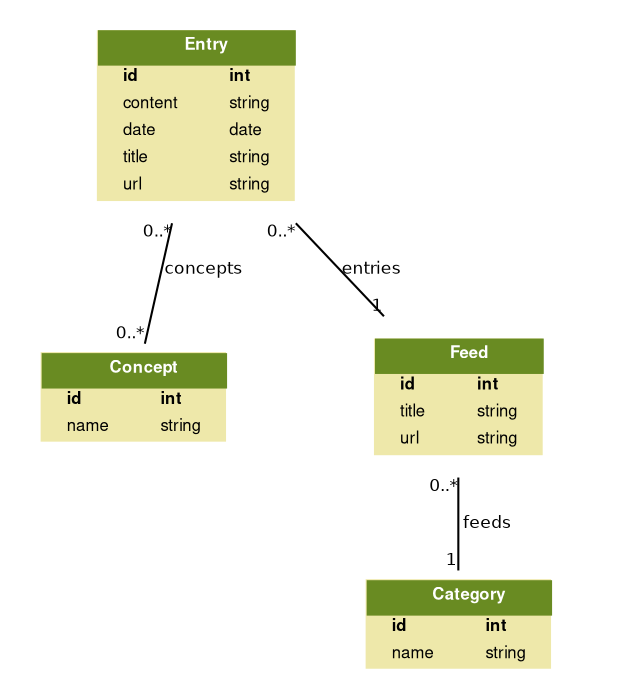 digraph model_graph {
	graph [bb="7.1054e-15,3.5527e-15,293.5,321",
		fontname=Helvetica,
		fontsize=8,
		splines=true
	];
	node [fontname=Helvetica,
		fontsize=8,
		label="\N",
		shape=plaintext
	];
	edge [fontname=Helvetica,
		fontsize=8
	];
	rss_models_Category	 [height=0.70833,
		label=<
    <TABLE BGCOLOR="palegoldenrod" BORDER="0" CELLBORDER="0" CELLSPACING="0">
    <TR><TD COLSPAN="2" CELLPADDING="4" ALIGN="CENTER" BGCOLOR="olivedrab4">
    <FONT FACE="Helvetica Bold" COLOR="white">
    Category
    </FONT></TD></TR>
  
    <TR><TD ALIGN="LEFT" BORDER="0">
    <FONT FACE="Helvetica Bold">id</FONT>
    </TD><TD ALIGN="LEFT">
    <FONT FACE="Helvetica Bold">int</FONT>
    </TD></TR>
  
    <TR><TD ALIGN="LEFT" BORDER="0">
    <FONT FACE="Helvetica ">name</FONT>
    </TD><TD ALIGN="LEFT">
    <FONT FACE="Helvetica ">string</FONT>
    </TD></TR>
  
    </TABLE>
    >,
		pos="216,25.5",
		width=1.6667];
	rss_models_Concept	 [height=0.70833,
		label=<
    <TABLE BGCOLOR="palegoldenrod" BORDER="0" CELLBORDER="0" CELLSPACING="0">
    <TR><TD COLSPAN="2" CELLPADDING="4" ALIGN="CENTER" BGCOLOR="olivedrab4">
    <FONT FACE="Helvetica Bold" COLOR="white">
    Concept
    </FONT></TD></TR>
  
    <TR><TD ALIGN="LEFT" BORDER="0">
    <FONT FACE="Helvetica Bold">id</FONT>
    </TD><TD ALIGN="LEFT">
    <FONT FACE="Helvetica Bold">int</FONT>
    </TD></TR>
  
    <TR><TD ALIGN="LEFT" BORDER="0">
    <FONT FACE="Helvetica ">name</FONT>
    </TD><TD ALIGN="LEFT">
    <FONT FACE="Helvetica ">string</FONT>
    </TD></TR>
  
    </TABLE>
    >,
		pos="60,134.5",
		width=1.6667];
	rss_models_Feed	 [height=1.0694,
		label=<
    <TABLE BGCOLOR="palegoldenrod" BORDER="0" CELLBORDER="0" CELLSPACING="0">
    <TR><TD COLSPAN="2" CELLPADDING="4" ALIGN="CENTER" BGCOLOR="olivedrab4">
    <FONT FACE="Helvetica Bold" COLOR="white">
    Feed
    </FONT></TD></TR>
  
    <TR><TD ALIGN="LEFT" BORDER="0">
    <FONT FACE="Helvetica Bold">id</FONT>
    </TD><TD ALIGN="LEFT">
    <FONT FACE="Helvetica Bold">int</FONT>
    </TD></TR>
  
    <TR><TD ALIGN="LEFT" BORDER="0">
    <FONT FACE="Helvetica ">title</FONT>
    </TD><TD ALIGN="LEFT">
    <FONT FACE="Helvetica ">string</FONT>
    </TD></TR>
  
    <TR><TD ALIGN="LEFT" BORDER="0">
    <FONT FACE="Helvetica ">url</FONT>
    </TD><TD ALIGN="LEFT">
    <FONT FACE="Helvetica ">string</FONT>
    </TD></TR>
  
    </TABLE>
    >,
		pos="216,134.5",
		width=2.1528];
	rss_models_Feed -> rss_models_Category	 [arrowhead=none,
		arrowtail=none,
        headlabel="1",
        taillabel="0..*",
		dir=both,
		label=" feeds",
		lp="245,73.5",
		pos="s,216,95.776 216,87.655 216,75.128 216,62.028 216,51.181"];
	rss_models_Entry	 [height=1.4306,
		label=<
    <TABLE BGCOLOR="palegoldenrod" BORDER="0" CELLBORDER="0" CELLSPACING="0">
    <TR><TD COLSPAN="2" CELLPADDING="4" ALIGN="CENTER" BGCOLOR="olivedrab4">
    <FONT FACE="Helvetica Bold" COLOR="white">
    Entry
    </FONT></TD></TR>
  
    <TR><TD ALIGN="LEFT" BORDER="0">
    <FONT FACE="Helvetica Bold">id</FONT>
    </TD><TD ALIGN="LEFT">
    <FONT FACE="Helvetica Bold">int</FONT>
    </TD></TR>
  
    <TR><TD ALIGN="LEFT" BORDER="0">
    <FONT FACE="Helvetica ">content</FONT>
    </TD><TD ALIGN="LEFT">
    <FONT FACE="Helvetica ">string</FONT>
    </TD></TR>
  
    <TR><TD ALIGN="LEFT" BORDER="0">
    <FONT FACE="Helvetica ">date</FONT>
    </TD><TD ALIGN="LEFT">
    <FONT FACE="Helvetica ">date</FONT>
    </TD></TR>
  
    <TR><TD ALIGN="LEFT" BORDER="0">
    <FONT FACE="Helvetica ">title</FONT>
    </TD><TD ALIGN="LEFT">
    <FONT FACE="Helvetica ">string</FONT>
    </TD></TR>
  
    <TR><TD ALIGN="LEFT" BORDER="0">
    <FONT FACE="Helvetica ">url</FONT>
    </TD><TD ALIGN="LEFT">
    <FONT FACE="Helvetica ">string</FONT>
    </TD></TR>
  
    </TABLE>
    >,
		pos="120,269.5",
		width=2.0833];
	rss_models_Entry -> rss_models_Concept	 [arrowhead=none,
		arrowtail=none,
        headlabel="0..*",
        taillabel="0..*",
		dir=both,
		label="concepts",
		lp="121,195.5",
		pos="s,97.145,217.84 e,71.058,160.01 93.757,210.33 87.091,195.55 80.175,180.22 74.351,167.31"];
	rss_models_Entry -> rss_models_Feed	 [arrowhead=none,
		arrowtail=none,
		dir=both,
        headlabel="1",
        taillabel="0..*",
		label="entries",
		lp="197.5,195.5",
		pos="s,156.57,217.84 161.38,211.17 170.65,198.32 180.27,185.01 188.79,173.19"];
}
